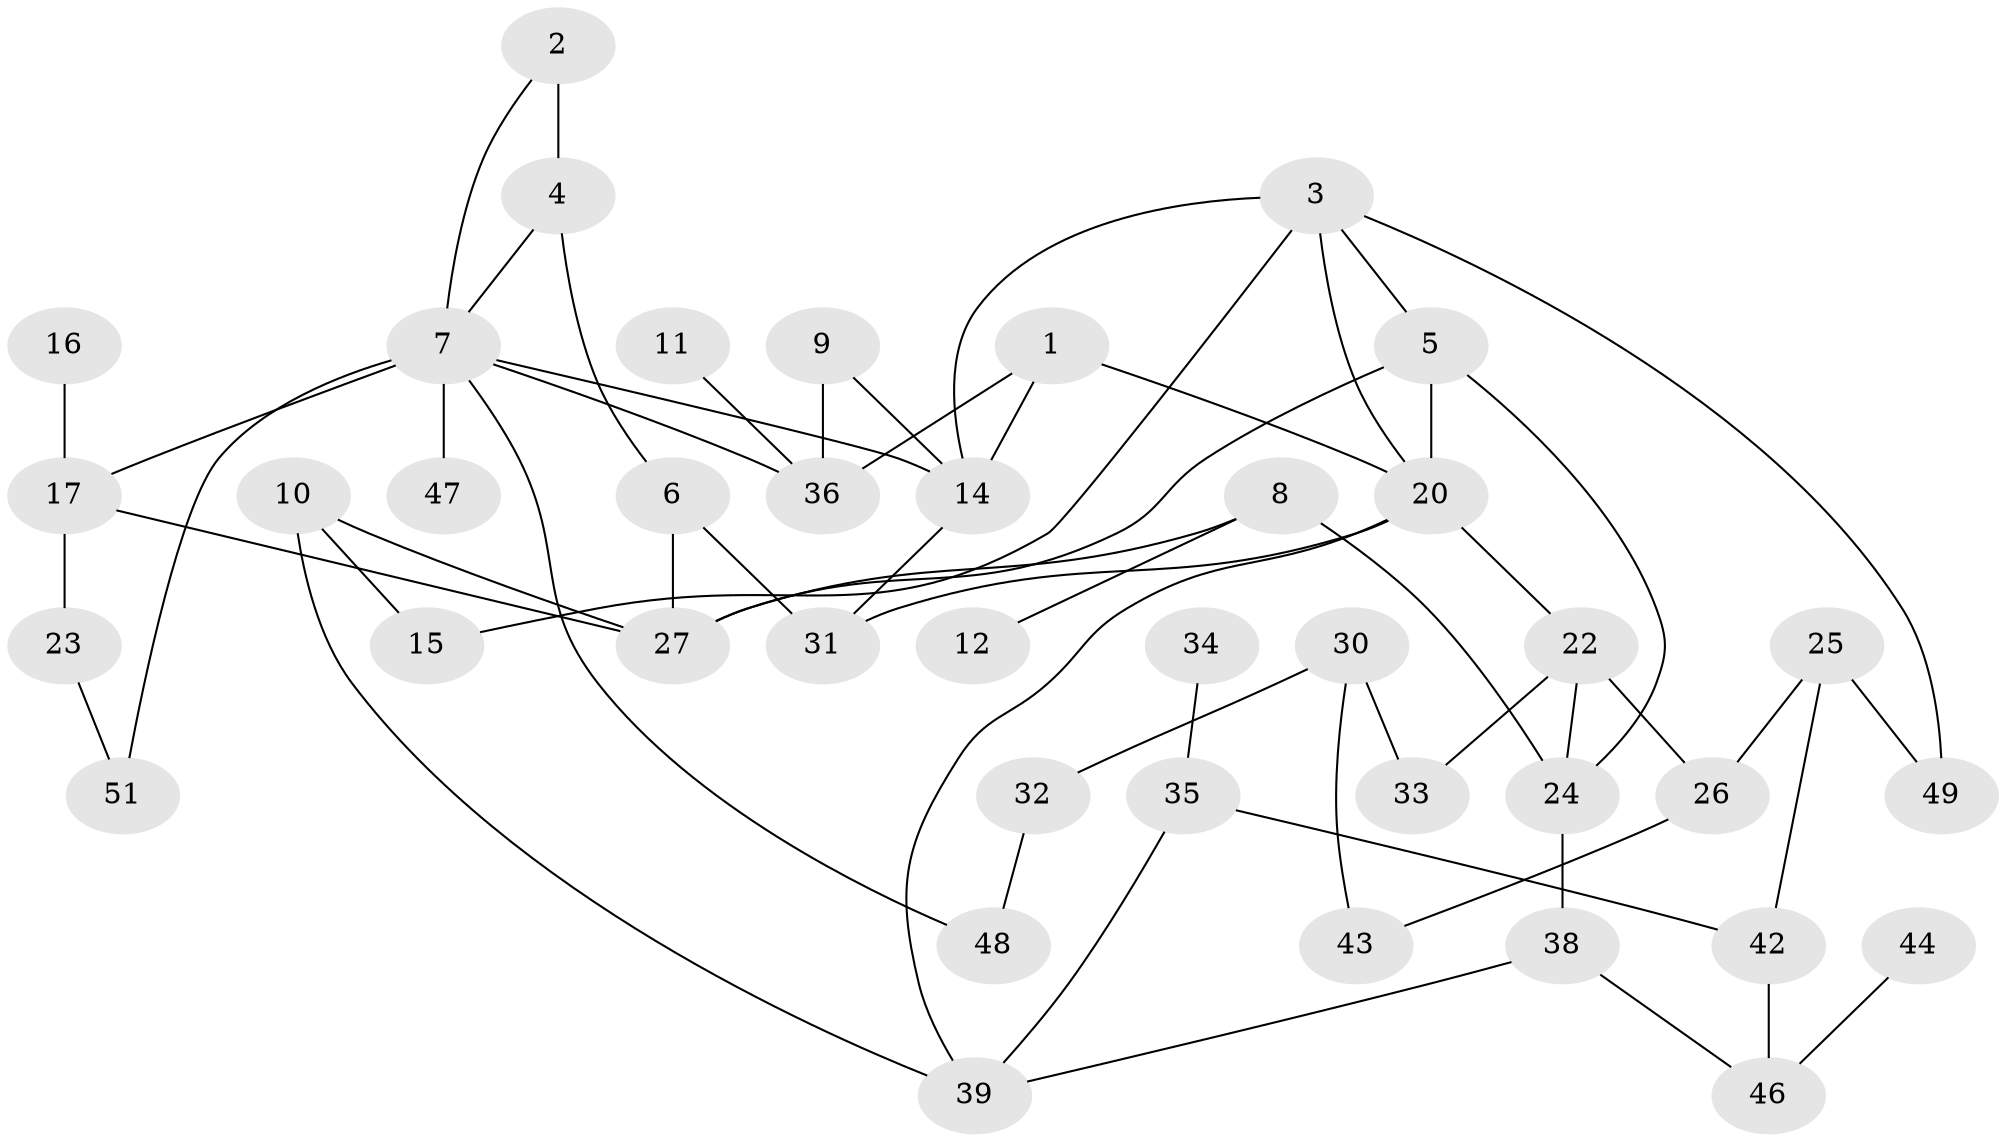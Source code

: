 // original degree distribution, {2: 0.2376237623762376, 4: 0.12871287128712872, 1: 0.22772277227722773, 3: 0.25742574257425743, 5: 0.0297029702970297, 6: 0.019801980198019802, 0: 0.09900990099009901}
// Generated by graph-tools (version 1.1) at 2025/33/03/09/25 02:33:34]
// undirected, 40 vertices, 59 edges
graph export_dot {
graph [start="1"]
  node [color=gray90,style=filled];
  1;
  2;
  3;
  4;
  5;
  6;
  7;
  8;
  9;
  10;
  11;
  12;
  14;
  15;
  16;
  17;
  20;
  22;
  23;
  24;
  25;
  26;
  27;
  30;
  31;
  32;
  33;
  34;
  35;
  36;
  38;
  39;
  42;
  43;
  44;
  46;
  47;
  48;
  49;
  51;
  1 -- 14 [weight=1.0];
  1 -- 20 [weight=1.0];
  1 -- 36 [weight=1.0];
  2 -- 4 [weight=2.0];
  2 -- 7 [weight=1.0];
  3 -- 5 [weight=1.0];
  3 -- 14 [weight=1.0];
  3 -- 15 [weight=1.0];
  3 -- 20 [weight=1.0];
  3 -- 49 [weight=1.0];
  4 -- 6 [weight=1.0];
  4 -- 7 [weight=1.0];
  5 -- 20 [weight=1.0];
  5 -- 24 [weight=1.0];
  5 -- 27 [weight=1.0];
  6 -- 27 [weight=1.0];
  6 -- 31 [weight=1.0];
  7 -- 14 [weight=1.0];
  7 -- 17 [weight=1.0];
  7 -- 36 [weight=1.0];
  7 -- 47 [weight=1.0];
  7 -- 48 [weight=1.0];
  7 -- 51 [weight=1.0];
  8 -- 12 [weight=1.0];
  8 -- 24 [weight=2.0];
  8 -- 27 [weight=2.0];
  9 -- 14 [weight=1.0];
  9 -- 36 [weight=2.0];
  10 -- 15 [weight=1.0];
  10 -- 27 [weight=1.0];
  10 -- 39 [weight=1.0];
  11 -- 36 [weight=1.0];
  14 -- 31 [weight=1.0];
  16 -- 17 [weight=1.0];
  17 -- 23 [weight=1.0];
  17 -- 27 [weight=1.0];
  20 -- 22 [weight=1.0];
  20 -- 31 [weight=3.0];
  20 -- 39 [weight=1.0];
  22 -- 24 [weight=1.0];
  22 -- 26 [weight=1.0];
  22 -- 33 [weight=1.0];
  23 -- 51 [weight=1.0];
  24 -- 38 [weight=1.0];
  25 -- 26 [weight=1.0];
  25 -- 42 [weight=2.0];
  25 -- 49 [weight=1.0];
  26 -- 43 [weight=1.0];
  30 -- 32 [weight=1.0];
  30 -- 33 [weight=1.0];
  30 -- 43 [weight=1.0];
  32 -- 48 [weight=1.0];
  34 -- 35 [weight=1.0];
  35 -- 39 [weight=1.0];
  35 -- 42 [weight=1.0];
  38 -- 39 [weight=1.0];
  38 -- 46 [weight=1.0];
  42 -- 46 [weight=3.0];
  44 -- 46 [weight=2.0];
}
